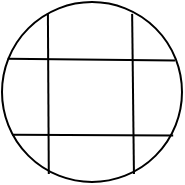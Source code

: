 <mxfile version="22.1.21" type="device">
  <diagram name="Page-1" id="-PJsCoitziN_jC_ugaVW">
    <mxGraphModel dx="600" dy="318" grid="1" gridSize="10" guides="1" tooltips="1" connect="1" arrows="1" fold="1" page="1" pageScale="1" pageWidth="850" pageHeight="1100" math="0" shadow="0">
      <root>
        <mxCell id="0" />
        <mxCell id="1" parent="0" />
        <mxCell id="O71nC2DpzpNfEtEYsHZS-1" value="" style="ellipse;whiteSpace=wrap;html=1;aspect=fixed;" vertex="1" parent="1">
          <mxGeometry x="380" y="250" width="90" height="90" as="geometry" />
        </mxCell>
        <mxCell id="O71nC2DpzpNfEtEYsHZS-2" value="" style="endArrow=none;html=1;rounded=0;exitX=0.255;exitY=0.061;exitDx=0;exitDy=0;entryX=0.26;entryY=0.955;entryDx=0;entryDy=0;exitPerimeter=0;entryPerimeter=0;" edge="1" parent="1" source="O71nC2DpzpNfEtEYsHZS-1" target="O71nC2DpzpNfEtEYsHZS-1">
          <mxGeometry width="50" height="50" relative="1" as="geometry">
            <mxPoint x="400" y="320" as="sourcePoint" />
            <mxPoint x="450" y="270" as="targetPoint" />
          </mxGeometry>
        </mxCell>
        <mxCell id="O71nC2DpzpNfEtEYsHZS-4" value="" style="endArrow=none;html=1;rounded=0;exitX=0.733;exitY=0.955;exitDx=0;exitDy=0;entryX=0.723;entryY=0.066;entryDx=0;entryDy=0;entryPerimeter=0;exitPerimeter=0;" edge="1" parent="1" source="O71nC2DpzpNfEtEYsHZS-1" target="O71nC2DpzpNfEtEYsHZS-1">
          <mxGeometry width="50" height="50" relative="1" as="geometry">
            <mxPoint x="410" y="300" as="sourcePoint" />
            <mxPoint x="457" y="263" as="targetPoint" />
          </mxGeometry>
        </mxCell>
        <mxCell id="O71nC2DpzpNfEtEYsHZS-5" value="" style="endArrow=none;html=1;rounded=0;exitX=0.032;exitY=0.315;exitDx=0;exitDy=0;entryX=0.961;entryY=0.325;entryDx=0;entryDy=0;entryPerimeter=0;exitPerimeter=0;" edge="1" parent="1" source="O71nC2DpzpNfEtEYsHZS-1" target="O71nC2DpzpNfEtEYsHZS-1">
          <mxGeometry width="50" height="50" relative="1" as="geometry">
            <mxPoint x="410" y="300" as="sourcePoint" />
            <mxPoint x="460" y="250" as="targetPoint" />
          </mxGeometry>
        </mxCell>
        <mxCell id="O71nC2DpzpNfEtEYsHZS-6" value="" style="endArrow=none;html=1;rounded=0;exitX=0.048;exitY=0.263;exitDx=0;exitDy=0;exitPerimeter=0;entryX=0.042;entryY=0.264;entryDx=0;entryDy=0;entryPerimeter=0;" edge="1" parent="1" source="O71nC2DpzpNfEtEYsHZS-1" target="O71nC2DpzpNfEtEYsHZS-1">
          <mxGeometry width="50" height="50" relative="1" as="geometry">
            <mxPoint x="410" y="300" as="sourcePoint" />
            <mxPoint x="460" y="274" as="targetPoint" />
          </mxGeometry>
        </mxCell>
        <mxCell id="O71nC2DpzpNfEtEYsHZS-7" value="" style="endArrow=none;html=1;rounded=0;exitX=0.057;exitY=0.737;exitDx=0;exitDy=0;exitPerimeter=0;entryX=0.951;entryY=0.742;entryDx=0;entryDy=0;entryPerimeter=0;" edge="1" parent="1" source="O71nC2DpzpNfEtEYsHZS-1" target="O71nC2DpzpNfEtEYsHZS-1">
          <mxGeometry width="50" height="50" relative="1" as="geometry">
            <mxPoint x="440" y="300" as="sourcePoint" />
            <mxPoint x="490" y="250" as="targetPoint" />
          </mxGeometry>
        </mxCell>
      </root>
    </mxGraphModel>
  </diagram>
</mxfile>
